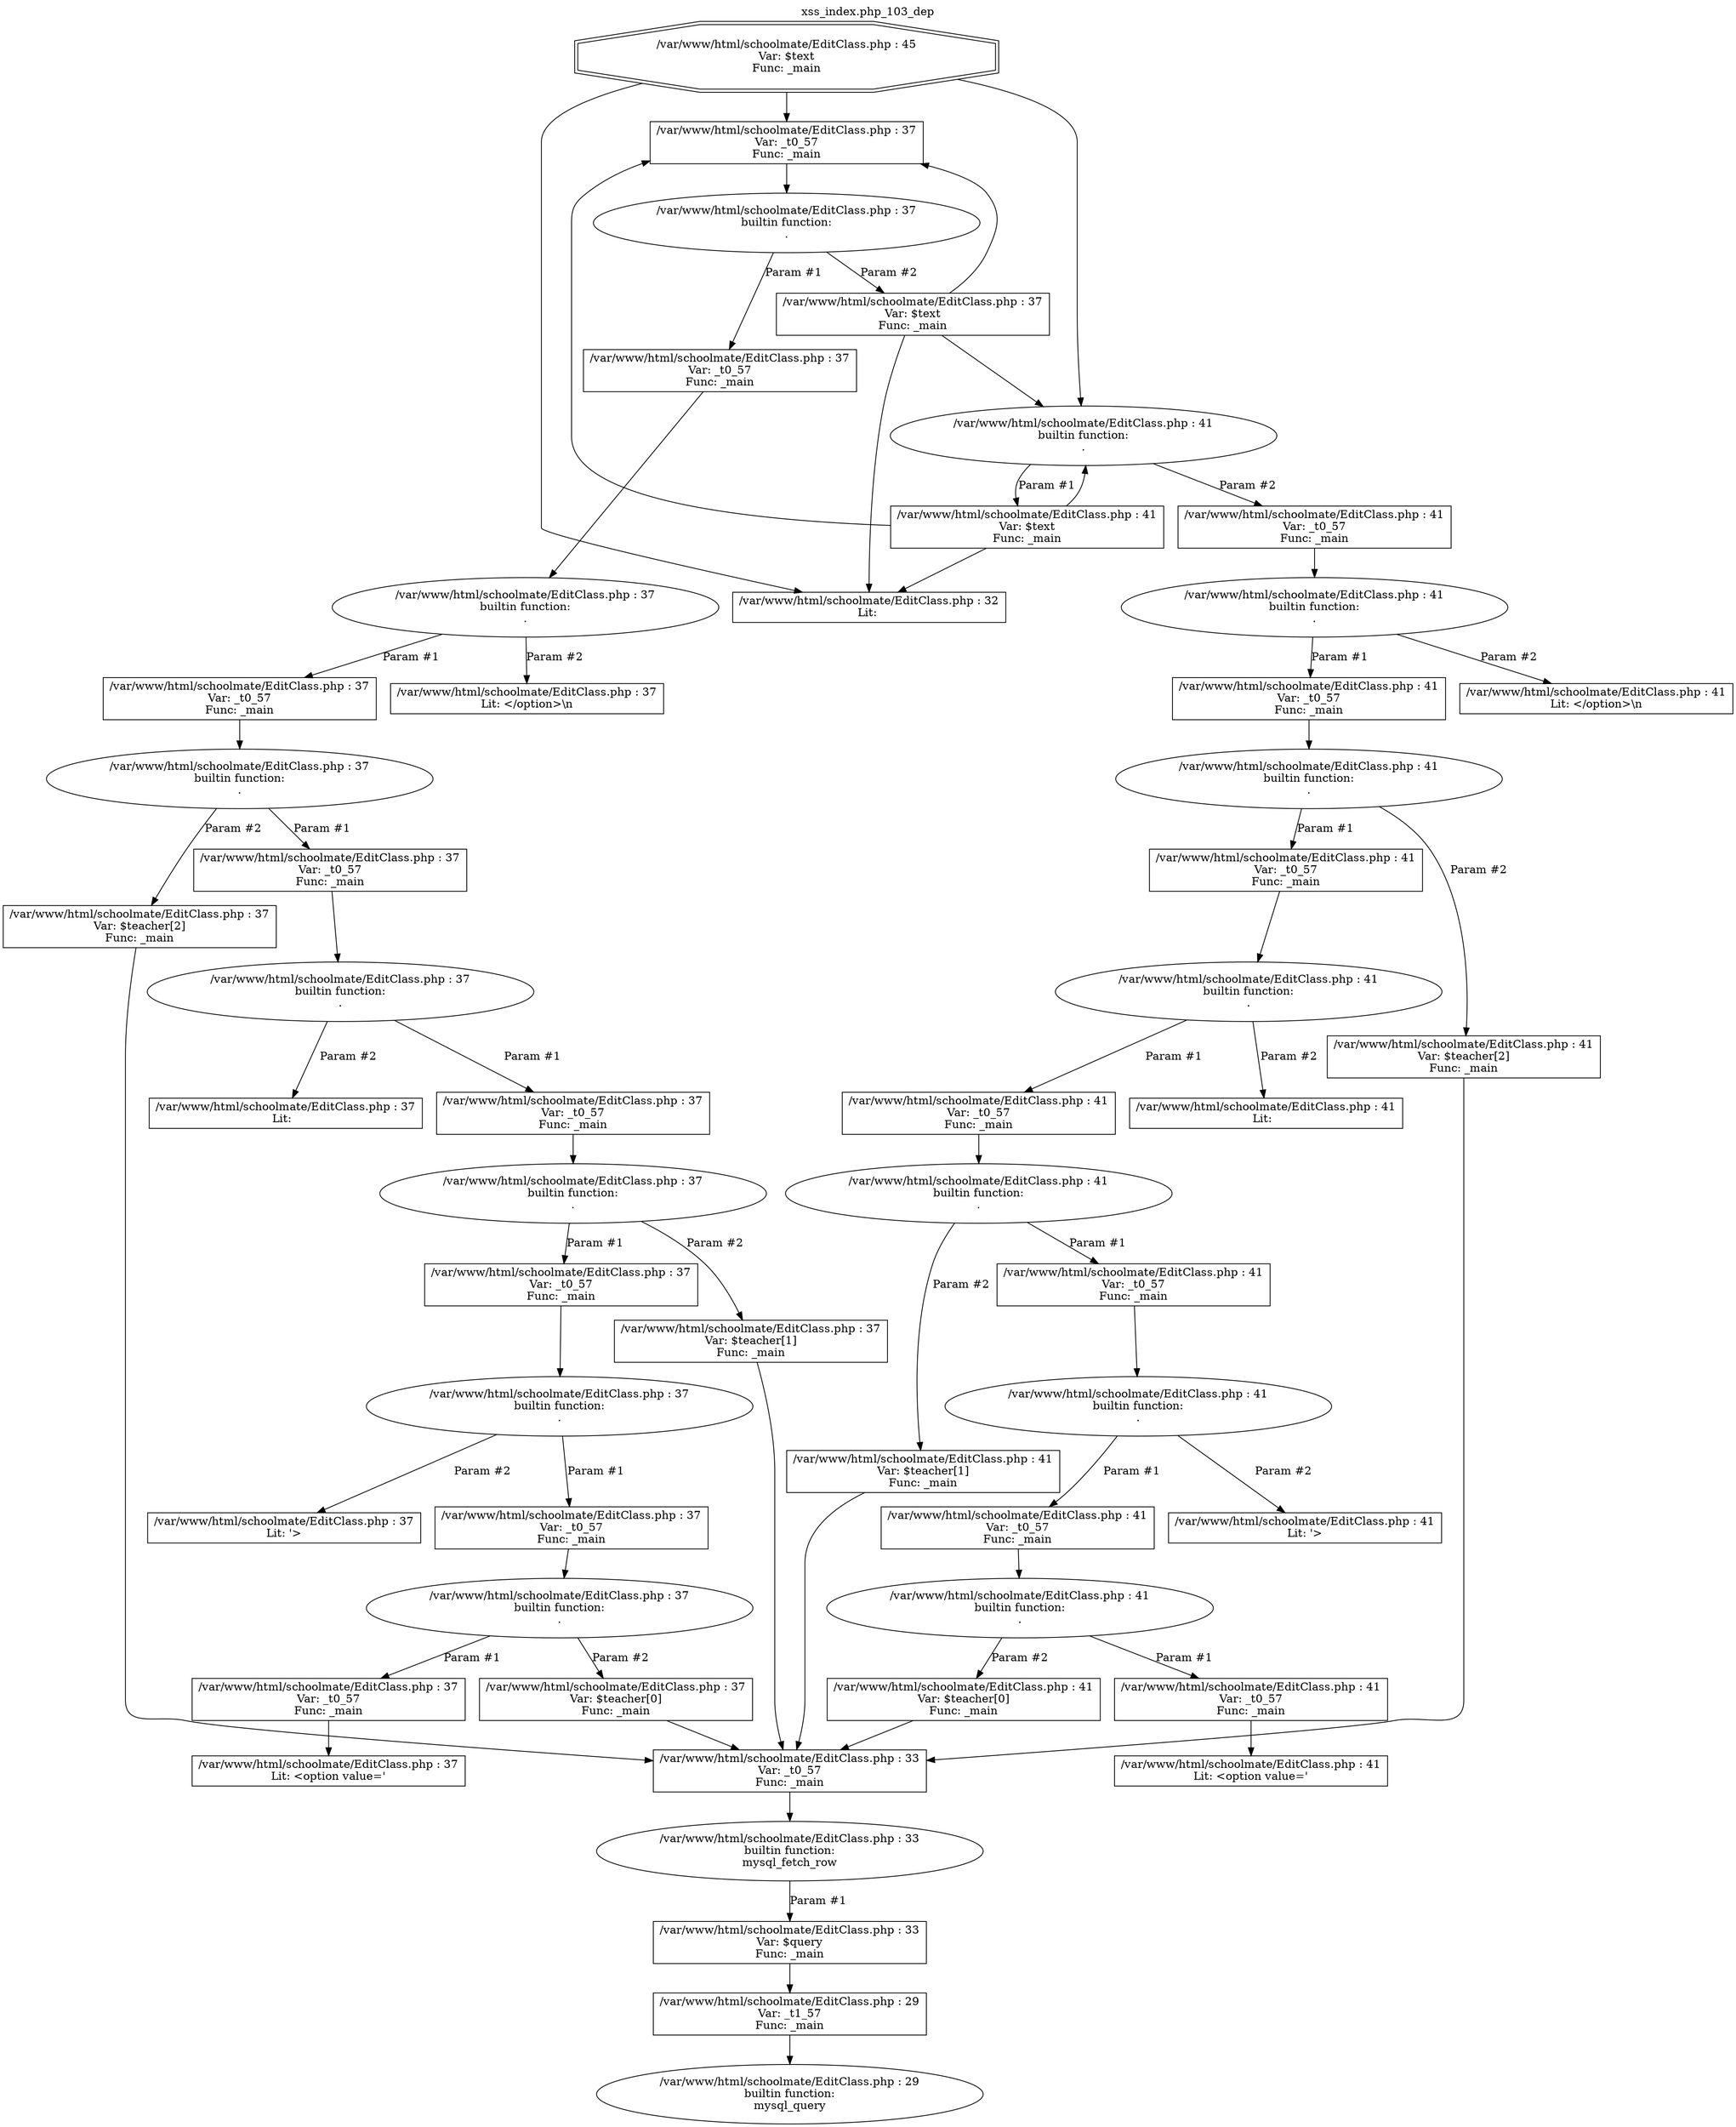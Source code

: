 digraph cfg {
  label="xss_index.php_103_dep";
  labelloc=t;
  n1 [shape=doubleoctagon, label="/var/www/html/schoolmate/EditClass.php : 45\nVar: $text\nFunc: _main\n"];
  n2 [shape=box, label="/var/www/html/schoolmate/EditClass.php : 37\nVar: _t0_57\nFunc: _main\n"];
  n3 [shape=ellipse, label="/var/www/html/schoolmate/EditClass.php : 37\nbuiltin function:\n.\n"];
  n4 [shape=box, label="/var/www/html/schoolmate/EditClass.php : 37\nVar: _t0_57\nFunc: _main\n"];
  n5 [shape=ellipse, label="/var/www/html/schoolmate/EditClass.php : 37\nbuiltin function:\n.\n"];
  n6 [shape=box, label="/var/www/html/schoolmate/EditClass.php : 37\nVar: _t0_57\nFunc: _main\n"];
  n7 [shape=ellipse, label="/var/www/html/schoolmate/EditClass.php : 37\nbuiltin function:\n.\n"];
  n8 [shape=box, label="/var/www/html/schoolmate/EditClass.php : 37\nVar: _t0_57\nFunc: _main\n"];
  n9 [shape=ellipse, label="/var/www/html/schoolmate/EditClass.php : 37\nbuiltin function:\n.\n"];
  n10 [shape=box, label="/var/www/html/schoolmate/EditClass.php : 37\nVar: _t0_57\nFunc: _main\n"];
  n11 [shape=ellipse, label="/var/www/html/schoolmate/EditClass.php : 37\nbuiltin function:\n.\n"];
  n12 [shape=box, label="/var/www/html/schoolmate/EditClass.php : 37\nVar: _t0_57\nFunc: _main\n"];
  n13 [shape=ellipse, label="/var/www/html/schoolmate/EditClass.php : 37\nbuiltin function:\n.\n"];
  n14 [shape=box, label="/var/www/html/schoolmate/EditClass.php : 37\nVar: _t0_57\nFunc: _main\n"];
  n15 [shape=ellipse, label="/var/www/html/schoolmate/EditClass.php : 37\nbuiltin function:\n.\n"];
  n16 [shape=box, label="/var/www/html/schoolmate/EditClass.php : 37\nVar: _t0_57\nFunc: _main\n"];
  n17 [shape=box, label="/var/www/html/schoolmate/EditClass.php : 37\nLit: <option value='\n"];
  n18 [shape=box, label="/var/www/html/schoolmate/EditClass.php : 37\nVar: $teacher[0]\nFunc: _main\n"];
  n19 [shape=box, label="/var/www/html/schoolmate/EditClass.php : 33\nVar: _t0_57\nFunc: _main\n"];
  n20 [shape=ellipse, label="/var/www/html/schoolmate/EditClass.php : 33\nbuiltin function:\nmysql_fetch_row\n"];
  n21 [shape=box, label="/var/www/html/schoolmate/EditClass.php : 33\nVar: $query\nFunc: _main\n"];
  n22 [shape=box, label="/var/www/html/schoolmate/EditClass.php : 29\nVar: _t1_57\nFunc: _main\n"];
  n23 [shape=ellipse, label="/var/www/html/schoolmate/EditClass.php : 29\nbuiltin function:\nmysql_query\n"];
  n24 [shape=box, label="/var/www/html/schoolmate/EditClass.php : 37\nLit: '>\n"];
  n25 [shape=box, label="/var/www/html/schoolmate/EditClass.php : 37\nVar: $teacher[1]\nFunc: _main\n"];
  n26 [shape=box, label="/var/www/html/schoolmate/EditClass.php : 37\nLit:  \n"];
  n27 [shape=box, label="/var/www/html/schoolmate/EditClass.php : 37\nVar: $teacher[2]\nFunc: _main\n"];
  n28 [shape=box, label="/var/www/html/schoolmate/EditClass.php : 37\nLit: </option>\\n\n"];
  n29 [shape=box, label="/var/www/html/schoolmate/EditClass.php : 37\nVar: $text\nFunc: _main\n"];
  n30 [shape=box, label="/var/www/html/schoolmate/EditClass.php : 32\nLit: \n"];
  n31 [shape=ellipse, label="/var/www/html/schoolmate/EditClass.php : 41\nbuiltin function:\n.\n"];
  n32 [shape=box, label="/var/www/html/schoolmate/EditClass.php : 41\nVar: $text\nFunc: _main\n"];
  n33 [shape=box, label="/var/www/html/schoolmate/EditClass.php : 41\nVar: _t0_57\nFunc: _main\n"];
  n34 [shape=ellipse, label="/var/www/html/schoolmate/EditClass.php : 41\nbuiltin function:\n.\n"];
  n35 [shape=box, label="/var/www/html/schoolmate/EditClass.php : 41\nVar: _t0_57\nFunc: _main\n"];
  n36 [shape=ellipse, label="/var/www/html/schoolmate/EditClass.php : 41\nbuiltin function:\n.\n"];
  n37 [shape=box, label="/var/www/html/schoolmate/EditClass.php : 41\nVar: _t0_57\nFunc: _main\n"];
  n38 [shape=ellipse, label="/var/www/html/schoolmate/EditClass.php : 41\nbuiltin function:\n.\n"];
  n39 [shape=box, label="/var/www/html/schoolmate/EditClass.php : 41\nVar: _t0_57\nFunc: _main\n"];
  n40 [shape=ellipse, label="/var/www/html/schoolmate/EditClass.php : 41\nbuiltin function:\n.\n"];
  n41 [shape=box, label="/var/www/html/schoolmate/EditClass.php : 41\nVar: _t0_57\nFunc: _main\n"];
  n42 [shape=ellipse, label="/var/www/html/schoolmate/EditClass.php : 41\nbuiltin function:\n.\n"];
  n43 [shape=box, label="/var/www/html/schoolmate/EditClass.php : 41\nVar: _t0_57\nFunc: _main\n"];
  n44 [shape=ellipse, label="/var/www/html/schoolmate/EditClass.php : 41\nbuiltin function:\n.\n"];
  n45 [shape=box, label="/var/www/html/schoolmate/EditClass.php : 41\nVar: _t0_57\nFunc: _main\n"];
  n46 [shape=box, label="/var/www/html/schoolmate/EditClass.php : 41\nLit: <option value='\n"];
  n47 [shape=box, label="/var/www/html/schoolmate/EditClass.php : 41\nVar: $teacher[0]\nFunc: _main\n"];
  n48 [shape=box, label="/var/www/html/schoolmate/EditClass.php : 41\nLit: '>\n"];
  n49 [shape=box, label="/var/www/html/schoolmate/EditClass.php : 41\nVar: $teacher[1]\nFunc: _main\n"];
  n50 [shape=box, label="/var/www/html/schoolmate/EditClass.php : 41\nLit:  \n"];
  n51 [shape=box, label="/var/www/html/schoolmate/EditClass.php : 41\nVar: $teacher[2]\nFunc: _main\n"];
  n52 [shape=box, label="/var/www/html/schoolmate/EditClass.php : 41\nLit: </option>\\n\n"];
  n2 -> n3;
  n4 -> n5;
  n6 -> n7;
  n8 -> n9;
  n10 -> n11;
  n12 -> n13;
  n14 -> n15;
  n16 -> n17;
  n15 -> n16[label="Param #1"];
  n15 -> n18[label="Param #2"];
  n19 -> n20;
  n22 -> n23;
  n21 -> n22;
  n20 -> n21[label="Param #1"];
  n18 -> n19;
  n13 -> n14[label="Param #1"];
  n13 -> n24[label="Param #2"];
  n11 -> n12[label="Param #1"];
  n11 -> n25[label="Param #2"];
  n25 -> n19;
  n9 -> n10[label="Param #1"];
  n9 -> n26[label="Param #2"];
  n7 -> n8[label="Param #1"];
  n7 -> n27[label="Param #2"];
  n27 -> n19;
  n5 -> n6[label="Param #1"];
  n5 -> n28[label="Param #2"];
  n3 -> n4[label="Param #1"];
  n3 -> n29[label="Param #2"];
  n29 -> n2;
  n29 -> n30;
  n29 -> n31;
  n32 -> n2;
  n32 -> n30;
  n32 -> n31;
  n31 -> n32[label="Param #1"];
  n31 -> n33[label="Param #2"];
  n33 -> n34;
  n35 -> n36;
  n37 -> n38;
  n39 -> n40;
  n41 -> n42;
  n43 -> n44;
  n45 -> n46;
  n44 -> n45[label="Param #1"];
  n44 -> n47[label="Param #2"];
  n47 -> n19;
  n42 -> n43[label="Param #1"];
  n42 -> n48[label="Param #2"];
  n40 -> n41[label="Param #1"];
  n40 -> n49[label="Param #2"];
  n49 -> n19;
  n38 -> n39[label="Param #1"];
  n38 -> n50[label="Param #2"];
  n36 -> n37[label="Param #1"];
  n36 -> n51[label="Param #2"];
  n51 -> n19;
  n34 -> n35[label="Param #1"];
  n34 -> n52[label="Param #2"];
  n1 -> n2;
  n1 -> n30;
  n1 -> n31;
}
